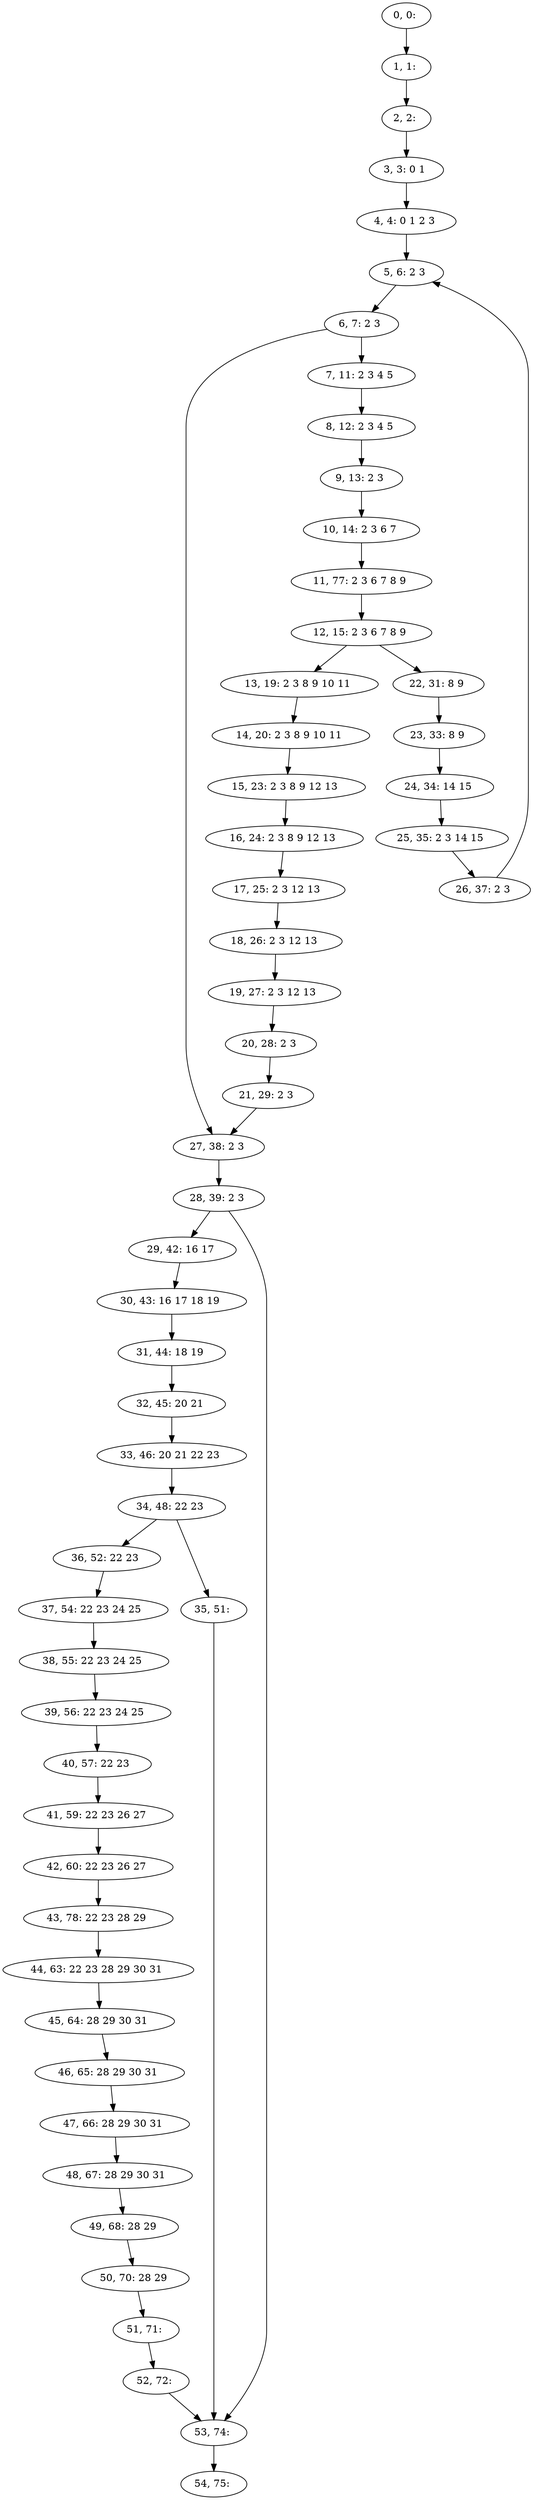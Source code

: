 digraph G {
0[label="0, 0: "];
1[label="1, 1: "];
2[label="2, 2: "];
3[label="3, 3: 0 1 "];
4[label="4, 4: 0 1 2 3 "];
5[label="5, 6: 2 3 "];
6[label="6, 7: 2 3 "];
7[label="7, 11: 2 3 4 5 "];
8[label="8, 12: 2 3 4 5 "];
9[label="9, 13: 2 3 "];
10[label="10, 14: 2 3 6 7 "];
11[label="11, 77: 2 3 6 7 8 9 "];
12[label="12, 15: 2 3 6 7 8 9 "];
13[label="13, 19: 2 3 8 9 10 11 "];
14[label="14, 20: 2 3 8 9 10 11 "];
15[label="15, 23: 2 3 8 9 12 13 "];
16[label="16, 24: 2 3 8 9 12 13 "];
17[label="17, 25: 2 3 12 13 "];
18[label="18, 26: 2 3 12 13 "];
19[label="19, 27: 2 3 12 13 "];
20[label="20, 28: 2 3 "];
21[label="21, 29: 2 3 "];
22[label="22, 31: 8 9 "];
23[label="23, 33: 8 9 "];
24[label="24, 34: 14 15 "];
25[label="25, 35: 2 3 14 15 "];
26[label="26, 37: 2 3 "];
27[label="27, 38: 2 3 "];
28[label="28, 39: 2 3 "];
29[label="29, 42: 16 17 "];
30[label="30, 43: 16 17 18 19 "];
31[label="31, 44: 18 19 "];
32[label="32, 45: 20 21 "];
33[label="33, 46: 20 21 22 23 "];
34[label="34, 48: 22 23 "];
35[label="35, 51: "];
36[label="36, 52: 22 23 "];
37[label="37, 54: 22 23 24 25 "];
38[label="38, 55: 22 23 24 25 "];
39[label="39, 56: 22 23 24 25 "];
40[label="40, 57: 22 23 "];
41[label="41, 59: 22 23 26 27 "];
42[label="42, 60: 22 23 26 27 "];
43[label="43, 78: 22 23 28 29 "];
44[label="44, 63: 22 23 28 29 30 31 "];
45[label="45, 64: 28 29 30 31 "];
46[label="46, 65: 28 29 30 31 "];
47[label="47, 66: 28 29 30 31 "];
48[label="48, 67: 28 29 30 31 "];
49[label="49, 68: 28 29 "];
50[label="50, 70: 28 29 "];
51[label="51, 71: "];
52[label="52, 72: "];
53[label="53, 74: "];
54[label="54, 75: "];
0->1 ;
1->2 ;
2->3 ;
3->4 ;
4->5 ;
5->6 ;
6->7 ;
6->27 ;
7->8 ;
8->9 ;
9->10 ;
10->11 ;
11->12 ;
12->13 ;
12->22 ;
13->14 ;
14->15 ;
15->16 ;
16->17 ;
17->18 ;
18->19 ;
19->20 ;
20->21 ;
21->27 ;
22->23 ;
23->24 ;
24->25 ;
25->26 ;
26->5 ;
27->28 ;
28->29 ;
28->53 ;
29->30 ;
30->31 ;
31->32 ;
32->33 ;
33->34 ;
34->35 ;
34->36 ;
35->53 ;
36->37 ;
37->38 ;
38->39 ;
39->40 ;
40->41 ;
41->42 ;
42->43 ;
43->44 ;
44->45 ;
45->46 ;
46->47 ;
47->48 ;
48->49 ;
49->50 ;
50->51 ;
51->52 ;
52->53 ;
53->54 ;
}
